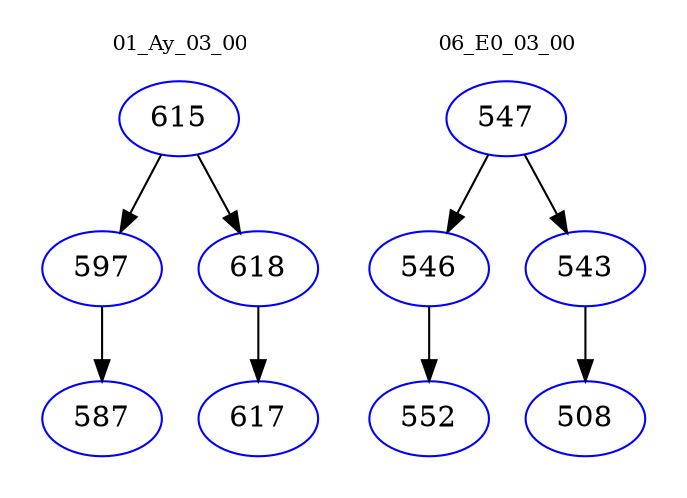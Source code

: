 digraph{
subgraph cluster_0 {
color = white
label = "01_Ay_03_00";
fontsize=10;
T0_615 [label="615", color="blue"]
T0_615 -> T0_597 [color="black"]
T0_597 [label="597", color="blue"]
T0_597 -> T0_587 [color="black"]
T0_587 [label="587", color="blue"]
T0_615 -> T0_618 [color="black"]
T0_618 [label="618", color="blue"]
T0_618 -> T0_617 [color="black"]
T0_617 [label="617", color="blue"]
}
subgraph cluster_1 {
color = white
label = "06_E0_03_00";
fontsize=10;
T1_547 [label="547", color="blue"]
T1_547 -> T1_546 [color="black"]
T1_546 [label="546", color="blue"]
T1_546 -> T1_552 [color="black"]
T1_552 [label="552", color="blue"]
T1_547 -> T1_543 [color="black"]
T1_543 [label="543", color="blue"]
T1_543 -> T1_508 [color="black"]
T1_508 [label="508", color="blue"]
}
}
